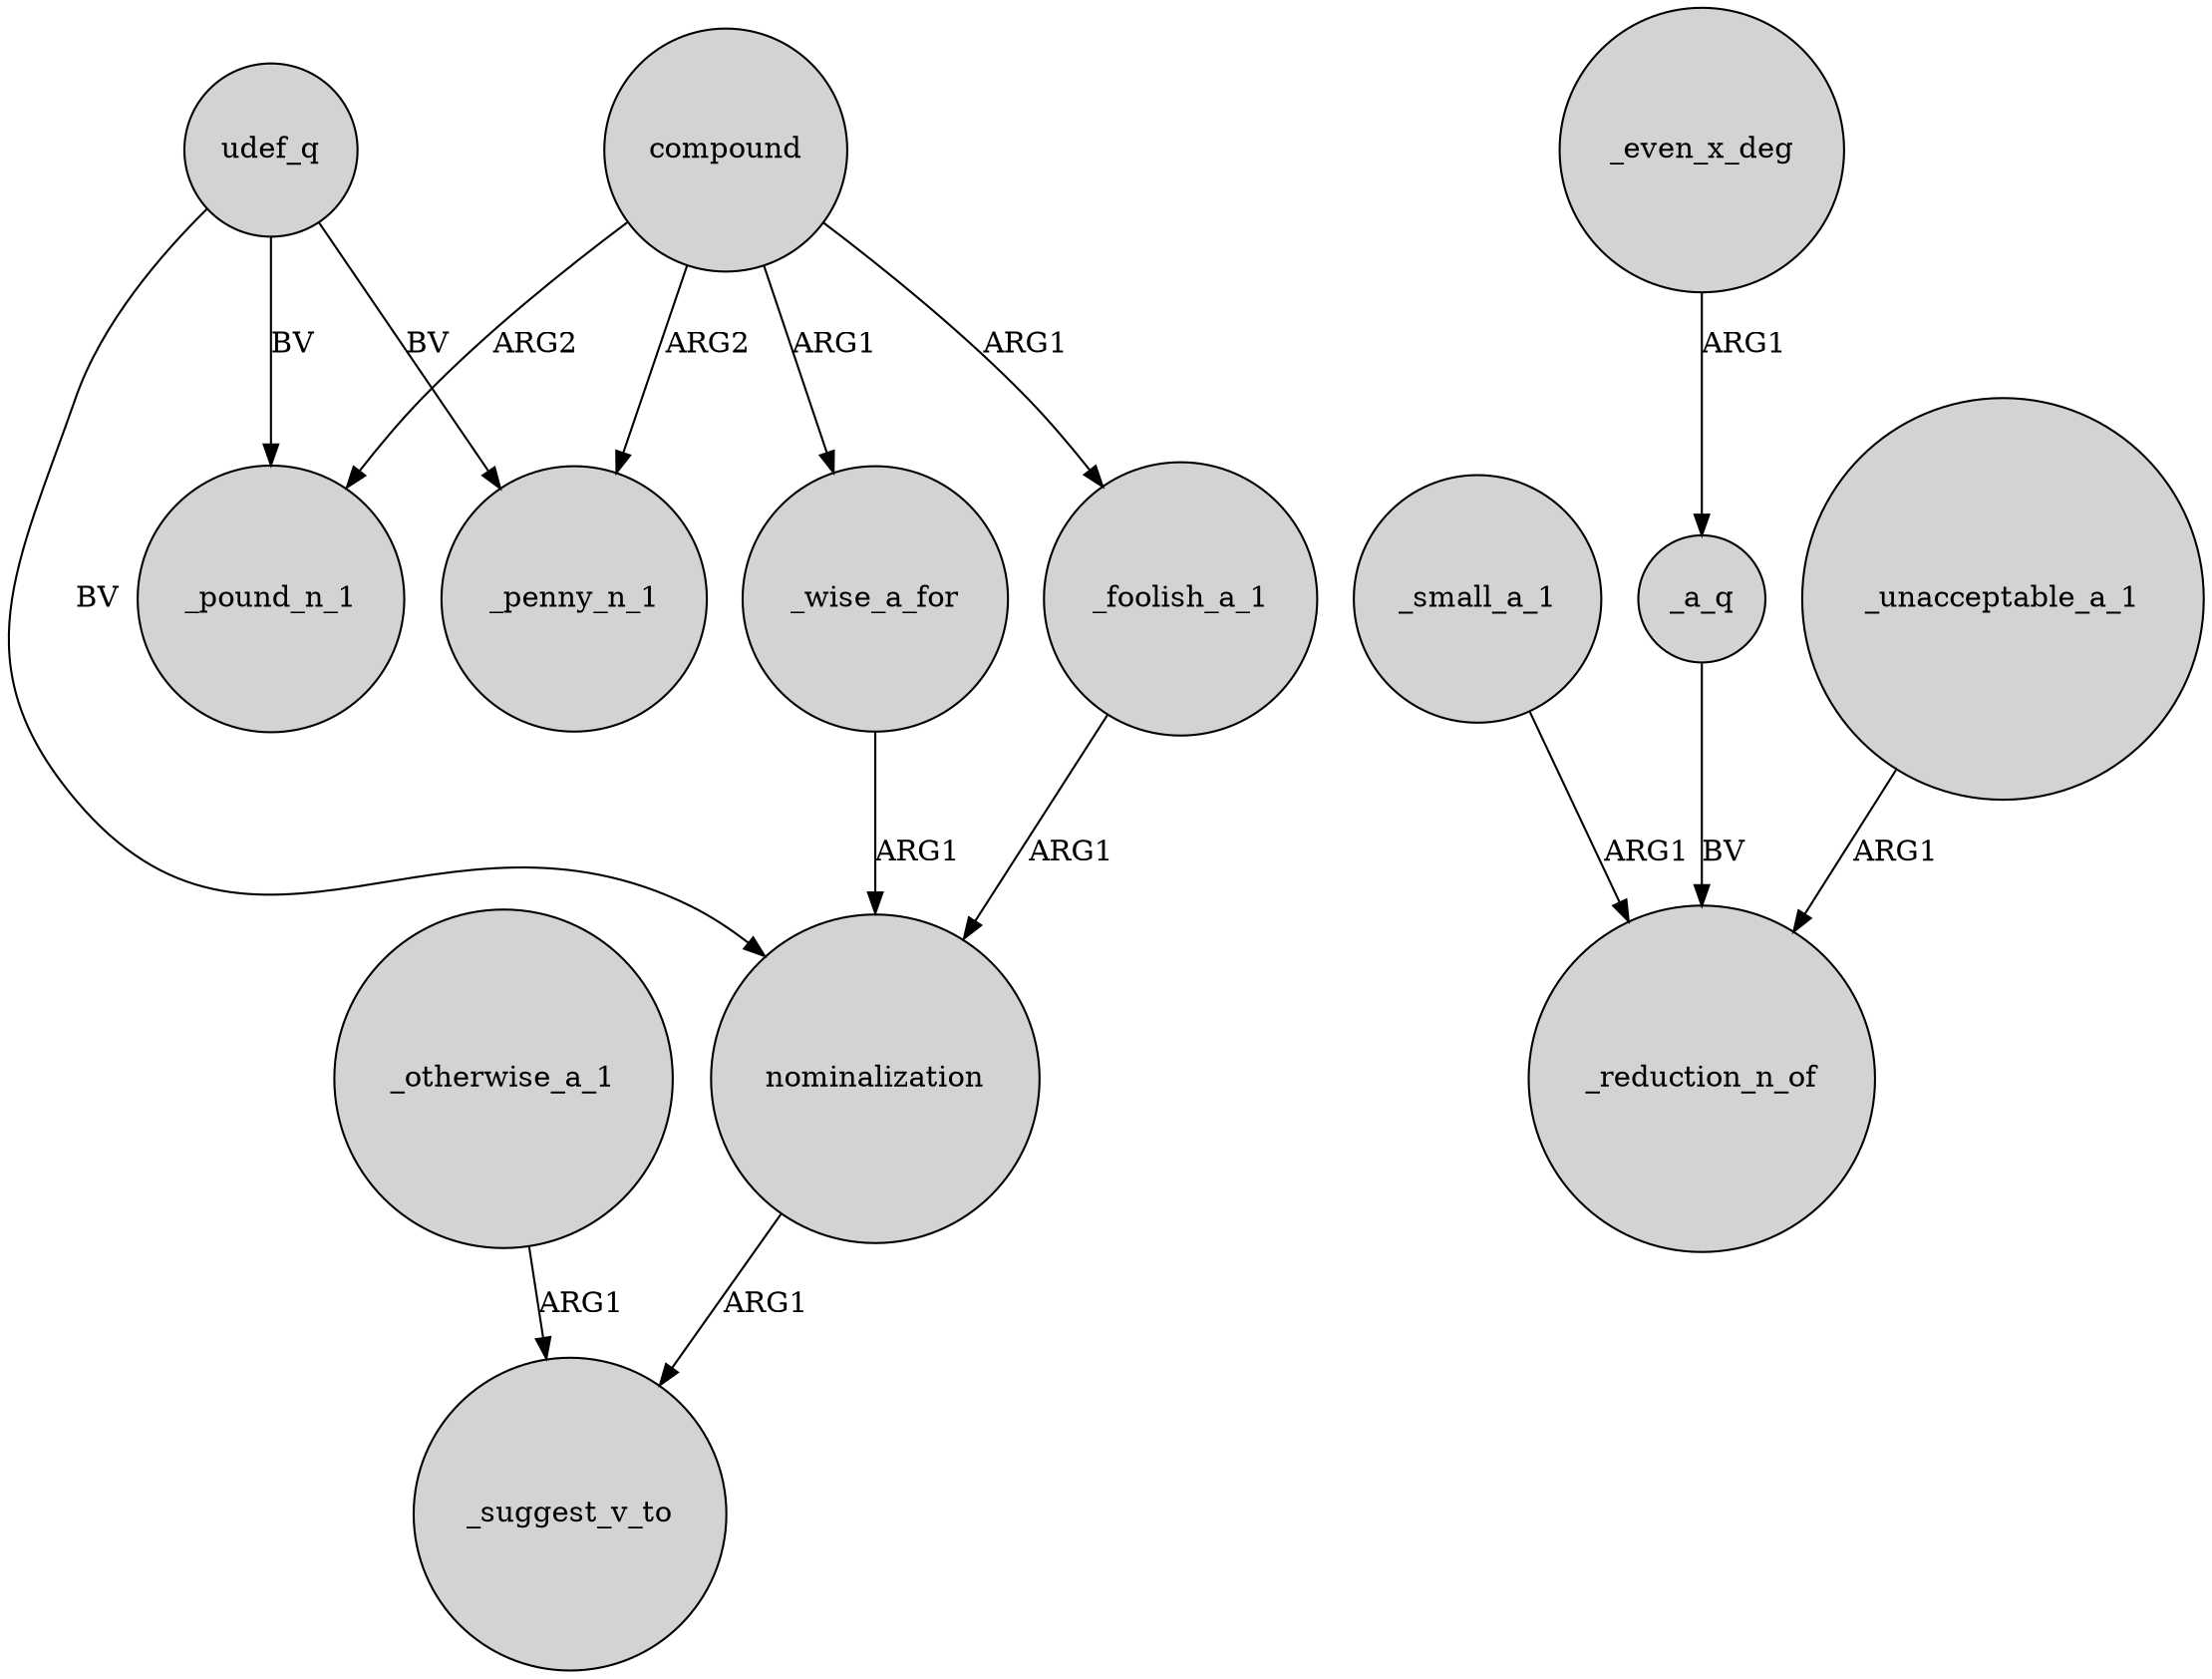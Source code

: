 digraph {
	node [shape=circle style=filled]
	udef_q -> _penny_n_1 [label=BV]
	_otherwise_a_1 -> _suggest_v_to [label=ARG1]
	_wise_a_for -> nominalization [label=ARG1]
	_small_a_1 -> _reduction_n_of [label=ARG1]
	compound -> _foolish_a_1 [label=ARG1]
	_a_q -> _reduction_n_of [label=BV]
	_unacceptable_a_1 -> _reduction_n_of [label=ARG1]
	udef_q -> _pound_n_1 [label=BV]
	compound -> _penny_n_1 [label=ARG2]
	compound -> _pound_n_1 [label=ARG2]
	_foolish_a_1 -> nominalization [label=ARG1]
	nominalization -> _suggest_v_to [label=ARG1]
	compound -> _wise_a_for [label=ARG1]
	_even_x_deg -> _a_q [label=ARG1]
	udef_q -> nominalization [label=BV]
}
